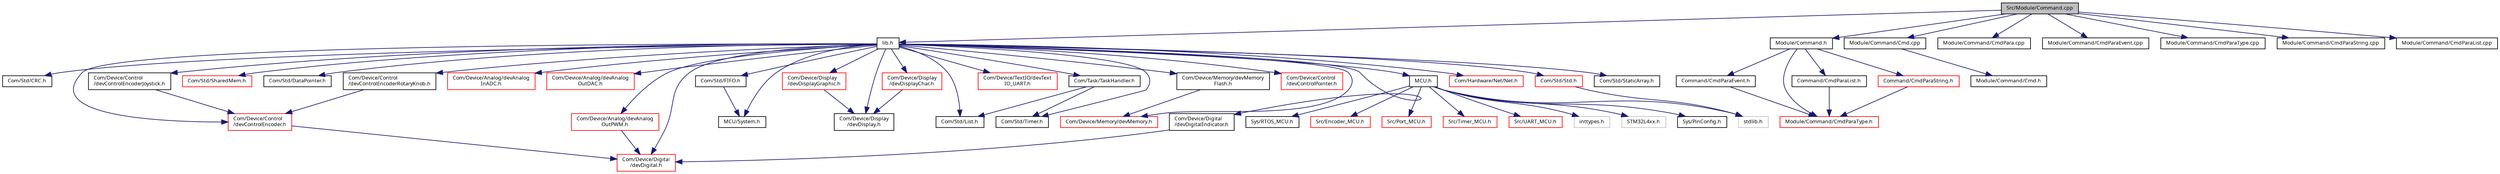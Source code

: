 digraph "Src/Module/Command.cpp"
{
  edge [fontname="Sans",fontsize="8",labelfontname="Sans",labelfontsize="8"];
  node [fontname="Sans",fontsize="8",shape=record];
  Node1 [label="Src/Module/Command.cpp",height=0.2,width=0.4,color="black", fillcolor="grey75", style="filled", fontcolor="black"];
  Node1 -> Node2 [color="midnightblue",fontsize="8",style="solid",fontname="Sans"];
  Node2 [label="lib.h",height=0.2,width=0.4,color="black", fillcolor="white", style="filled",URL="$lib_8h.html",tooltip="Library main include file. "];
  Node2 -> Node3 [color="midnightblue",fontsize="8",style="solid",fontname="Sans"];
  Node3 [label="MCU/System.h",height=0.2,width=0.4,color="black", fillcolor="white", style="filled",URL="$_system_8h.html"];
  Node2 -> Node4 [color="midnightblue",fontsize="8",style="solid",fontname="Sans"];
  Node4 [label="MCU.h",height=0.2,width=0.4,color="black", fillcolor="white", style="filled",URL="$_m_c_u_8h_source.html"];
  Node4 -> Node5 [color="midnightblue",fontsize="8",style="solid",fontname="Sans"];
  Node5 [label="inttypes.h",height=0.2,width=0.4,color="grey75", fillcolor="white", style="filled"];
  Node4 -> Node6 [color="midnightblue",fontsize="8",style="solid",fontname="Sans"];
  Node6 [label="stdlib.h",height=0.2,width=0.4,color="grey75", fillcolor="white", style="filled"];
  Node4 -> Node7 [color="midnightblue",fontsize="8",style="solid",fontname="Sans"];
  Node7 [label="STM32L4xx.h",height=0.2,width=0.4,color="grey75", fillcolor="white", style="filled"];
  Node4 -> Node8 [color="midnightblue",fontsize="8",style="solid",fontname="Sans"];
  Node8 [label="Sys/PinConfig.h",height=0.2,width=0.4,color="black", fillcolor="white", style="filled",URL="$_pin_config_8h.html"];
  Node4 -> Node9 [color="midnightblue",fontsize="8",style="solid",fontname="Sans"];
  Node9 [label="Sys/RTOS_MCU.h",height=0.2,width=0.4,color="black", fillcolor="white", style="filled",URL="$_r_t_o_s___m_c_u_8h.html"];
  Node4 -> Node10 [color="midnightblue",fontsize="8",style="solid",fontname="Sans"];
  Node10 [label="Src/Encoder_MCU.h",height=0.2,width=0.4,color="red", fillcolor="white", style="filled",URL="$_encoder___m_c_u_8h.html"];
  Node4 -> Node11 [color="midnightblue",fontsize="8",style="solid",fontname="Sans"];
  Node11 [label="Src/Port_MCU.h",height=0.2,width=0.4,color="red", fillcolor="white", style="filled",URL="$_port___m_c_u_8h.html"];
  Node4 -> Node12 [color="midnightblue",fontsize="8",style="solid",fontname="Sans"];
  Node12 [label="Src/Timer_MCU.h",height=0.2,width=0.4,color="red", fillcolor="white", style="filled",URL="$_timer___m_c_u_8h.html"];
  Node4 -> Node13 [color="midnightblue",fontsize="8",style="solid",fontname="Sans"];
  Node13 [label="Src/UART_MCU.h",height=0.2,width=0.4,color="red", fillcolor="white", style="filled",URL="$_u_a_r_t___m_c_u_8h.html"];
  Node2 -> Node14 [color="midnightblue",fontsize="8",style="solid",fontname="Sans"];
  Node14 [label="Com/Hardware/Net/Net.h",height=0.2,width=0.4,color="red", fillcolor="white", style="filled",URL="$_net_8h.html"];
  Node2 -> Node15 [color="midnightblue",fontsize="8",style="solid",fontname="Sans"];
  Node15 [label="Com/Std/Std.h",height=0.2,width=0.4,color="red", fillcolor="white", style="filled",URL="$_std_8h.html",tooltip="Standard include file. "];
  Node15 -> Node6 [color="midnightblue",fontsize="8",style="solid",fontname="Sans"];
  Node2 -> Node16 [color="midnightblue",fontsize="8",style="solid",fontname="Sans"];
  Node16 [label="Com/Std/StaticArray.h",height=0.2,width=0.4,color="black", fillcolor="white", style="filled",URL="$_static_array_8h.html"];
  Node2 -> Node17 [color="midnightblue",fontsize="8",style="solid",fontname="Sans"];
  Node17 [label="Com/Std/CRC.h",height=0.2,width=0.4,color="black", fillcolor="white", style="filled",URL="$_c_r_c_8h.html"];
  Node2 -> Node18 [color="midnightblue",fontsize="8",style="solid",fontname="Sans"];
  Node18 [label="Com/Std/List.h",height=0.2,width=0.4,color="black", fillcolor="white", style="filled",URL="$_list_8h.html"];
  Node2 -> Node19 [color="midnightblue",fontsize="8",style="solid",fontname="Sans"];
  Node19 [label="Com/Std/FIFO.h",height=0.2,width=0.4,color="black", fillcolor="white", style="filled",URL="$_fifo_8h.html"];
  Node19 -> Node3 [color="midnightblue",fontsize="8",style="solid",fontname="Sans"];
  Node2 -> Node20 [color="midnightblue",fontsize="8",style="solid",fontname="Sans"];
  Node20 [label="Com/Std/SharedMem.h",height=0.2,width=0.4,color="red", fillcolor="white", style="filled",URL="$_shared_mem_8h.html"];
  Node2 -> Node21 [color="midnightblue",fontsize="8",style="solid",fontname="Sans"];
  Node21 [label="Com/Std/DataPointer.h",height=0.2,width=0.4,color="black", fillcolor="white", style="filled",URL="$_data_pointer_8h.html"];
  Node2 -> Node22 [color="midnightblue",fontsize="8",style="solid",fontname="Sans"];
  Node22 [label="Com/Std/Timer.h",height=0.2,width=0.4,color="black", fillcolor="white", style="filled",URL="$_std_2_timer_8h.html"];
  Node2 -> Node23 [color="midnightblue",fontsize="8",style="solid",fontname="Sans"];
  Node23 [label="Com/Device/Analog/devAnalog\lInADC.h",height=0.2,width=0.4,color="red", fillcolor="white", style="filled",URL="$dev_analog_in_a_d_c_8h.html"];
  Node2 -> Node24 [color="midnightblue",fontsize="8",style="solid",fontname="Sans"];
  Node24 [label="Com/Device/Analog/devAnalog\lOutDAC.h",height=0.2,width=0.4,color="red", fillcolor="white", style="filled",URL="$dev_analog_out_d_a_c_8h.html"];
  Node2 -> Node25 [color="midnightblue",fontsize="8",style="solid",fontname="Sans"];
  Node25 [label="Com/Device/Analog/devAnalog\lOutPWM.h",height=0.2,width=0.4,color="red", fillcolor="white", style="filled",URL="$dev_analog_out_p_w_m_8h.html"];
  Node25 -> Node26 [color="midnightblue",fontsize="8",style="solid",fontname="Sans"];
  Node26 [label="Com/Device/Digital\l/devDigital.h",height=0.2,width=0.4,color="red", fillcolor="white", style="filled",URL="$dev_digital_8h.html"];
  Node2 -> Node26 [color="midnightblue",fontsize="8",style="solid",fontname="Sans"];
  Node2 -> Node27 [color="midnightblue",fontsize="8",style="solid",fontname="Sans"];
  Node27 [label="Com/Device/Digital\l/devDigitalIndicator.h",height=0.2,width=0.4,color="black", fillcolor="white", style="filled",URL="$dev_digital_indicator_8h.html"];
  Node27 -> Node26 [color="midnightblue",fontsize="8",style="solid",fontname="Sans"];
  Node2 -> Node28 [color="midnightblue",fontsize="8",style="solid",fontname="Sans"];
  Node28 [label="Com/Device/Display\l/devDisplay.h",height=0.2,width=0.4,color="black", fillcolor="white", style="filled",URL="$dev_display_8h.html"];
  Node2 -> Node29 [color="midnightblue",fontsize="8",style="solid",fontname="Sans"];
  Node29 [label="Com/Device/Display\l/devDisplayChar.h",height=0.2,width=0.4,color="red", fillcolor="white", style="filled",URL="$dev_display_char_8h.html"];
  Node29 -> Node28 [color="midnightblue",fontsize="8",style="solid",fontname="Sans"];
  Node2 -> Node30 [color="midnightblue",fontsize="8",style="solid",fontname="Sans"];
  Node30 [label="Com/Device/Display\l/devDisplayGraphic.h",height=0.2,width=0.4,color="red", fillcolor="white", style="filled",URL="$dev_display_graphic_8h.html"];
  Node30 -> Node28 [color="midnightblue",fontsize="8",style="solid",fontname="Sans"];
  Node2 -> Node31 [color="midnightblue",fontsize="8",style="solid",fontname="Sans"];
  Node31 [label="Com/Device/Memory/devMemory.h",height=0.2,width=0.4,color="red", fillcolor="white", style="filled",URL="$dev_memory_8h.html"];
  Node2 -> Node32 [color="midnightblue",fontsize="8",style="solid",fontname="Sans"];
  Node32 [label="Com/Device/Memory/devMemory\lFlash.h",height=0.2,width=0.4,color="black", fillcolor="white", style="filled",URL="$dev_memory_flash_8h.html"];
  Node32 -> Node31 [color="midnightblue",fontsize="8",style="solid",fontname="Sans"];
  Node2 -> Node33 [color="midnightblue",fontsize="8",style="solid",fontname="Sans"];
  Node33 [label="Com/Device/TextIO/devText\lIO_UART.h",height=0.2,width=0.4,color="red", fillcolor="white", style="filled",URL="$dev_text_i_o___u_a_r_t_8h.html"];
  Node2 -> Node34 [color="midnightblue",fontsize="8",style="solid",fontname="Sans"];
  Node34 [label="Com/Device/Control\l/devControlEncoder.h",height=0.2,width=0.4,color="red", fillcolor="white", style="filled",URL="$dev_control_encoder_8h.html"];
  Node34 -> Node26 [color="midnightblue",fontsize="8",style="solid",fontname="Sans"];
  Node2 -> Node35 [color="midnightblue",fontsize="8",style="solid",fontname="Sans"];
  Node35 [label="Com/Device/Control\l/devControlEncoderJoystick.h",height=0.2,width=0.4,color="black", fillcolor="white", style="filled",URL="$dev_control_encoder_joystick_8h.html"];
  Node35 -> Node34 [color="midnightblue",fontsize="8",style="solid",fontname="Sans"];
  Node2 -> Node36 [color="midnightblue",fontsize="8",style="solid",fontname="Sans"];
  Node36 [label="Com/Device/Control\l/devControlEncoderRotaryKnob.h",height=0.2,width=0.4,color="black", fillcolor="white", style="filled",URL="$dev_control_encoder_rotaryknob_8h.html"];
  Node36 -> Node34 [color="midnightblue",fontsize="8",style="solid",fontname="Sans"];
  Node2 -> Node37 [color="midnightblue",fontsize="8",style="solid",fontname="Sans"];
  Node37 [label="Com/Device/Control\l/devControlPointer.h",height=0.2,width=0.4,color="red", fillcolor="white", style="filled",URL="$dev_control_pointer_8h.html"];
  Node2 -> Node38 [color="midnightblue",fontsize="8",style="solid",fontname="Sans"];
  Node38 [label="Com/Task/TaskHandler.h",height=0.2,width=0.4,color="black", fillcolor="white", style="filled",URL="$_task_handler_8h.html"];
  Node38 -> Node18 [color="midnightblue",fontsize="8",style="solid",fontname="Sans"];
  Node38 -> Node22 [color="midnightblue",fontsize="8",style="solid",fontname="Sans"];
  Node1 -> Node39 [color="midnightblue",fontsize="8",style="solid",fontname="Sans"];
  Node39 [label="Module/Command.h",height=0.2,width=0.4,color="black", fillcolor="white", style="filled",URL="$_command_8h.html"];
  Node39 -> Node40 [color="midnightblue",fontsize="8",style="solid",fontname="Sans"];
  Node40 [label="Command/CmdParaEvent.h",height=0.2,width=0.4,color="black", fillcolor="white", style="filled",URL="$_cmd_para_event_8h.html"];
  Node40 -> Node41 [color="midnightblue",fontsize="8",style="solid",fontname="Sans"];
  Node41 [label="Module/Command/CmdParaType.h",height=0.2,width=0.4,color="red", fillcolor="white", style="filled",URL="$_cmd_para_type_8h.html"];
  Node39 -> Node42 [color="midnightblue",fontsize="8",style="solid",fontname="Sans"];
  Node42 [label="Command/CmdParaList.h",height=0.2,width=0.4,color="black", fillcolor="white", style="filled",URL="$_cmd_para_list_8h.html"];
  Node42 -> Node41 [color="midnightblue",fontsize="8",style="solid",fontname="Sans"];
  Node39 -> Node43 [color="midnightblue",fontsize="8",style="solid",fontname="Sans"];
  Node43 [label="Command/CmdParaString.h",height=0.2,width=0.4,color="red", fillcolor="white", style="filled",URL="$_cmd_para_string_8h.html"];
  Node43 -> Node41 [color="midnightblue",fontsize="8",style="solid",fontname="Sans"];
  Node39 -> Node41 [color="midnightblue",fontsize="8",style="solid",fontname="Sans"];
  Node1 -> Node44 [color="midnightblue",fontsize="8",style="solid",fontname="Sans"];
  Node44 [label="Module/Command/Cmd.cpp",height=0.2,width=0.4,color="black", fillcolor="white", style="filled",URL="$_cmd_8cpp.html"];
  Node44 -> Node45 [color="midnightblue",fontsize="8",style="solid",fontname="Sans"];
  Node45 [label="Module/Command/Cmd.h",height=0.2,width=0.4,color="black", fillcolor="white", style="filled",URL="$_cmd_8h.html"];
  Node1 -> Node46 [color="midnightblue",fontsize="8",style="solid",fontname="Sans"];
  Node46 [label="Module/Command/CmdPara.cpp",height=0.2,width=0.4,color="black", fillcolor="white", style="filled",URL="$_cmd_para_8cpp.html"];
  Node1 -> Node47 [color="midnightblue",fontsize="8",style="solid",fontname="Sans"];
  Node47 [label="Module/Command/CmdParaEvent.cpp",height=0.2,width=0.4,color="black", fillcolor="white", style="filled",URL="$_cmd_para_event_8cpp.html"];
  Node1 -> Node48 [color="midnightblue",fontsize="8",style="solid",fontname="Sans"];
  Node48 [label="Module/Command/CmdParaType.cpp",height=0.2,width=0.4,color="black", fillcolor="white", style="filled",URL="$_cmd_para_type_8cpp.html"];
  Node1 -> Node49 [color="midnightblue",fontsize="8",style="solid",fontname="Sans"];
  Node49 [label="Module/Command/CmdParaString.cpp",height=0.2,width=0.4,color="black", fillcolor="white", style="filled",URL="$_cmd_para_string_8cpp.html"];
  Node1 -> Node50 [color="midnightblue",fontsize="8",style="solid",fontname="Sans"];
  Node50 [label="Module/Command/CmdParaList.cpp",height=0.2,width=0.4,color="black", fillcolor="white", style="filled",URL="$_cmd_para_list_8cpp.html"];
}
